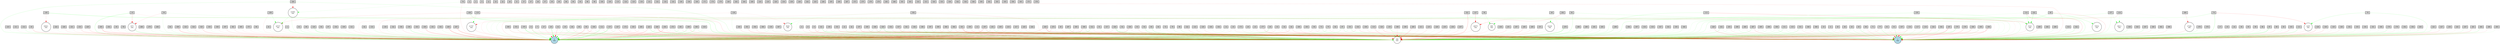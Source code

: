 digraph {
	node [fontsize=9 height=0.2 shape=circle width=0.2]
	A [label=-1 fillcolor=lightgray shape=box style=filled]
	B [label=-2 fillcolor=lightgray shape=box style=filled]
	-3 [label=-3 fillcolor=lightgray shape=box style=filled]
	-4 [label=-4 fillcolor=lightgray shape=box style=filled]
	-5 [label=-5 fillcolor=lightgray shape=box style=filled]
	-6 [label=-6 fillcolor=lightgray shape=box style=filled]
	-7 [label=-7 fillcolor=lightgray shape=box style=filled]
	-8 [label=-8 fillcolor=lightgray shape=box style=filled]
	-9 [label=-9 fillcolor=lightgray shape=box style=filled]
	-10 [label=-10 fillcolor=lightgray shape=box style=filled]
	-11 [label=-11 fillcolor=lightgray shape=box style=filled]
	-12 [label=-12 fillcolor=lightgray shape=box style=filled]
	-13 [label=-13 fillcolor=lightgray shape=box style=filled]
	-14 [label=-14 fillcolor=lightgray shape=box style=filled]
	-15 [label=-15 fillcolor=lightgray shape=box style=filled]
	-16 [label=-16 fillcolor=lightgray shape=box style=filled]
	-17 [label=-17 fillcolor=lightgray shape=box style=filled]
	-18 [label=-18 fillcolor=lightgray shape=box style=filled]
	-19 [label=-19 fillcolor=lightgray shape=box style=filled]
	-20 [label=-20 fillcolor=lightgray shape=box style=filled]
	-21 [label=-21 fillcolor=lightgray shape=box style=filled]
	-22 [label=-22 fillcolor=lightgray shape=box style=filled]
	-23 [label=-23 fillcolor=lightgray shape=box style=filled]
	-24 [label=-24 fillcolor=lightgray shape=box style=filled]
	-25 [label=-25 fillcolor=lightgray shape=box style=filled]
	-26 [label=-26 fillcolor=lightgray shape=box style=filled]
	-27 [label=-27 fillcolor=lightgray shape=box style=filled]
	-28 [label=-28 fillcolor=lightgray shape=box style=filled]
	-29 [label=-29 fillcolor=lightgray shape=box style=filled]
	-30 [label=-30 fillcolor=lightgray shape=box style=filled]
	-31 [label=-31 fillcolor=lightgray shape=box style=filled]
	-32 [label=-32 fillcolor=lightgray shape=box style=filled]
	-33 [label=-33 fillcolor=lightgray shape=box style=filled]
	-34 [label=-34 fillcolor=lightgray shape=box style=filled]
	-35 [label=-35 fillcolor=lightgray shape=box style=filled]
	-36 [label=-36 fillcolor=lightgray shape=box style=filled]
	-37 [label=-37 fillcolor=lightgray shape=box style=filled]
	-38 [label=-38 fillcolor=lightgray shape=box style=filled]
	-39 [label=-39 fillcolor=lightgray shape=box style=filled]
	-40 [label=-40 fillcolor=lightgray shape=box style=filled]
	-41 [label=-41 fillcolor=lightgray shape=box style=filled]
	-42 [label=-42 fillcolor=lightgray shape=box style=filled]
	-43 [label=-43 fillcolor=lightgray shape=box style=filled]
	-44 [label=-44 fillcolor=lightgray shape=box style=filled]
	-45 [label=-45 fillcolor=lightgray shape=box style=filled]
	-46 [label=-46 fillcolor=lightgray shape=box style=filled]
	-47 [label=-47 fillcolor=lightgray shape=box style=filled]
	-48 [label=-48 fillcolor=lightgray shape=box style=filled]
	-49 [label=-49 fillcolor=lightgray shape=box style=filled]
	-50 [label=-50 fillcolor=lightgray shape=box style=filled]
	-51 [label=-51 fillcolor=lightgray shape=box style=filled]
	-52 [label=-52 fillcolor=lightgray shape=box style=filled]
	-53 [label=-53 fillcolor=lightgray shape=box style=filled]
	-54 [label=-54 fillcolor=lightgray shape=box style=filled]
	-55 [label=-55 fillcolor=lightgray shape=box style=filled]
	-56 [label=-56 fillcolor=lightgray shape=box style=filled]
	-57 [label=-57 fillcolor=lightgray shape=box style=filled]
	-58 [label=-58 fillcolor=lightgray shape=box style=filled]
	-59 [label=-59 fillcolor=lightgray shape=box style=filled]
	-60 [label=-60 fillcolor=lightgray shape=box style=filled]
	-61 [label=-61 fillcolor=lightgray shape=box style=filled]
	-62 [label=-62 fillcolor=lightgray shape=box style=filled]
	-63 [label=-63 fillcolor=lightgray shape=box style=filled]
	-64 [label=-64 fillcolor=lightgray shape=box style=filled]
	-65 [label=-65 fillcolor=lightgray shape=box style=filled]
	-66 [label=-66 fillcolor=lightgray shape=box style=filled]
	-67 [label=-67 fillcolor=lightgray shape=box style=filled]
	-68 [label=-68 fillcolor=lightgray shape=box style=filled]
	-69 [label=-69 fillcolor=lightgray shape=box style=filled]
	-70 [label=-70 fillcolor=lightgray shape=box style=filled]
	-71 [label=-71 fillcolor=lightgray shape=box style=filled]
	-72 [label=-72 fillcolor=lightgray shape=box style=filled]
	-73 [label=-73 fillcolor=lightgray shape=box style=filled]
	-74 [label=-74 fillcolor=lightgray shape=box style=filled]
	-75 [label=-75 fillcolor=lightgray shape=box style=filled]
	-76 [label=-76 fillcolor=lightgray shape=box style=filled]
	-77 [label=-77 fillcolor=lightgray shape=box style=filled]
	-78 [label=-78 fillcolor=lightgray shape=box style=filled]
	-79 [label=-79 fillcolor=lightgray shape=box style=filled]
	-80 [label=-80 fillcolor=lightgray shape=box style=filled]
	-81 [label=-81 fillcolor=lightgray shape=box style=filled]
	-82 [label=-82 fillcolor=lightgray shape=box style=filled]
	-83 [label=-83 fillcolor=lightgray shape=box style=filled]
	-84 [label=-84 fillcolor=lightgray shape=box style=filled]
	-85 [label=-85 fillcolor=lightgray shape=box style=filled]
	-86 [label=-86 fillcolor=lightgray shape=box style=filled]
	-87 [label=-87 fillcolor=lightgray shape=box style=filled]
	-88 [label=-88 fillcolor=lightgray shape=box style=filled]
	-89 [label=-89 fillcolor=lightgray shape=box style=filled]
	-90 [label=-90 fillcolor=lightgray shape=box style=filled]
	-91 [label=-91 fillcolor=lightgray shape=box style=filled]
	-92 [label=-92 fillcolor=lightgray shape=box style=filled]
	-93 [label=-93 fillcolor=lightgray shape=box style=filled]
	-94 [label=-94 fillcolor=lightgray shape=box style=filled]
	-95 [label=-95 fillcolor=lightgray shape=box style=filled]
	-96 [label=-96 fillcolor=lightgray shape=box style=filled]
	-97 [label=-97 fillcolor=lightgray shape=box style=filled]
	-98 [label=-98 fillcolor=lightgray shape=box style=filled]
	-99 [label=-99 fillcolor=lightgray shape=box style=filled]
	-100 [label=-100 fillcolor=lightgray shape=box style=filled]
	-101 [label=-101 fillcolor=lightgray shape=box style=filled]
	-102 [label=-102 fillcolor=lightgray shape=box style=filled]
	-103 [label=-103 fillcolor=lightgray shape=box style=filled]
	-104 [label=-104 fillcolor=lightgray shape=box style=filled]
	-105 [label=-105 fillcolor=lightgray shape=box style=filled]
	-106 [label=-106 fillcolor=lightgray shape=box style=filled]
	-107 [label=-107 fillcolor=lightgray shape=box style=filled]
	-108 [label=-108 fillcolor=lightgray shape=box style=filled]
	-109 [label=-109 fillcolor=lightgray shape=box style=filled]
	-110 [label=-110 fillcolor=lightgray shape=box style=filled]
	-111 [label=-111 fillcolor=lightgray shape=box style=filled]
	-112 [label=-112 fillcolor=lightgray shape=box style=filled]
	-113 [label=-113 fillcolor=lightgray shape=box style=filled]
	-114 [label=-114 fillcolor=lightgray shape=box style=filled]
	-115 [label=-115 fillcolor=lightgray shape=box style=filled]
	-116 [label=-116 fillcolor=lightgray shape=box style=filled]
	-117 [label=-117 fillcolor=lightgray shape=box style=filled]
	-118 [label=-118 fillcolor=lightgray shape=box style=filled]
	-119 [label=-119 fillcolor=lightgray shape=box style=filled]
	-120 [label=-120 fillcolor=lightgray shape=box style=filled]
	-121 [label=-121 fillcolor=lightgray shape=box style=filled]
	-122 [label=-122 fillcolor=lightgray shape=box style=filled]
	-123 [label=-123 fillcolor=lightgray shape=box style=filled]
	-124 [label=-124 fillcolor=lightgray shape=box style=filled]
	-125 [label=-125 fillcolor=lightgray shape=box style=filled]
	-126 [label=-126 fillcolor=lightgray shape=box style=filled]
	-127 [label=-127 fillcolor=lightgray shape=box style=filled]
	-128 [label=-128 fillcolor=lightgray shape=box style=filled]
	-129 [label=-129 fillcolor=lightgray shape=box style=filled]
	-130 [label=-130 fillcolor=lightgray shape=box style=filled]
	-131 [label=-131 fillcolor=lightgray shape=box style=filled]
	-132 [label=-132 fillcolor=lightgray shape=box style=filled]
	-133 [label=-133 fillcolor=lightgray shape=box style=filled]
	-134 [label=-134 fillcolor=lightgray shape=box style=filled]
	-135 [label=-135 fillcolor=lightgray shape=box style=filled]
	-136 [label=-136 fillcolor=lightgray shape=box style=filled]
	-137 [label=-137 fillcolor=lightgray shape=box style=filled]
	-138 [label=-138 fillcolor=lightgray shape=box style=filled]
	-139 [label=-139 fillcolor=lightgray shape=box style=filled]
	-140 [label=-140 fillcolor=lightgray shape=box style=filled]
	-141 [label=-141 fillcolor=lightgray shape=box style=filled]
	-142 [label=-142 fillcolor=lightgray shape=box style=filled]
	-143 [label=-143 fillcolor=lightgray shape=box style=filled]
	-144 [label=-144 fillcolor=lightgray shape=box style=filled]
	-145 [label=-145 fillcolor=lightgray shape=box style=filled]
	-146 [label=-146 fillcolor=lightgray shape=box style=filled]
	-147 [label=-147 fillcolor=lightgray shape=box style=filled]
	-148 [label=-148 fillcolor=lightgray shape=box style=filled]
	-149 [label=-149 fillcolor=lightgray shape=box style=filled]
	-150 [label=-150 fillcolor=lightgray shape=box style=filled]
	-151 [label=-151 fillcolor=lightgray shape=box style=filled]
	-152 [label=-152 fillcolor=lightgray shape=box style=filled]
	-153 [label=-153 fillcolor=lightgray shape=box style=filled]
	-154 [label=-154 fillcolor=lightgray shape=box style=filled]
	-155 [label=-155 fillcolor=lightgray shape=box style=filled]
	-156 [label=-156 fillcolor=lightgray shape=box style=filled]
	-157 [label=-157 fillcolor=lightgray shape=box style=filled]
	-158 [label=-158 fillcolor=lightgray shape=box style=filled]
	-159 [label=-159 fillcolor=lightgray shape=box style=filled]
	-160 [label=-160 fillcolor=lightgray shape=box style=filled]
	-161 [label=-161 fillcolor=lightgray shape=box style=filled]
	-162 [label=-162 fillcolor=lightgray shape=box style=filled]
	-163 [label=-163 fillcolor=lightgray shape=box style=filled]
	-164 [label=-164 fillcolor=lightgray shape=box style=filled]
	-165 [label=-165 fillcolor=lightgray shape=box style=filled]
	-166 [label=-166 fillcolor=lightgray shape=box style=filled]
	-167 [label=-167 fillcolor=lightgray shape=box style=filled]
	-168 [label=-168 fillcolor=lightgray shape=box style=filled]
	-169 [label=-169 fillcolor=lightgray shape=box style=filled]
	-170 [label=-170 fillcolor=lightgray shape=box style=filled]
	-171 [label=-171 fillcolor=lightgray shape=box style=filled]
	-172 [label=-172 fillcolor=lightgray shape=box style=filled]
	-173 [label=-173 fillcolor=lightgray shape=box style=filled]
	-174 [label=-174 fillcolor=lightgray shape=box style=filled]
	-175 [label=-175 fillcolor=lightgray shape=box style=filled]
	-176 [label=-176 fillcolor=lightgray shape=box style=filled]
	-177 [label=-177 fillcolor=lightgray shape=box style=filled]
	-178 [label=-178 fillcolor=lightgray shape=box style=filled]
	-179 [label=-179 fillcolor=lightgray shape=box style=filled]
	-180 [label=-180 fillcolor=lightgray shape=box style=filled]
	-181 [label=-181 fillcolor=lightgray shape=box style=filled]
	-182 [label=-182 fillcolor=lightgray shape=box style=filled]
	-183 [label=-183 fillcolor=lightgray shape=box style=filled]
	-184 [label=-184 fillcolor=lightgray shape=box style=filled]
	-185 [label=-185 fillcolor=lightgray shape=box style=filled]
	-186 [label=-186 fillcolor=lightgray shape=box style=filled]
	-187 [label=-187 fillcolor=lightgray shape=box style=filled]
	-188 [label=-188 fillcolor=lightgray shape=box style=filled]
	-189 [label=-189 fillcolor=lightgray shape=box style=filled]
	-190 [label=-190 fillcolor=lightgray shape=box style=filled]
	-191 [label=-191 fillcolor=lightgray shape=box style=filled]
	-192 [label=-192 fillcolor=lightgray shape=box style=filled]
	-193 [label=-193 fillcolor=lightgray shape=box style=filled]
	-194 [label=-194 fillcolor=lightgray shape=box style=filled]
	-195 [label=-195 fillcolor=lightgray shape=box style=filled]
	-196 [label=-196 fillcolor=lightgray shape=box style=filled]
	-197 [label=-197 fillcolor=lightgray shape=box style=filled]
	-198 [label=-198 fillcolor=lightgray shape=box style=filled]
	-199 [label=-199 fillcolor=lightgray shape=box style=filled]
	-200 [label=-200 fillcolor=lightgray shape=box style=filled]
	-201 [label=-201 fillcolor=lightgray shape=box style=filled]
	-202 [label=-202 fillcolor=lightgray shape=box style=filled]
	-203 [label=-203 fillcolor=lightgray shape=box style=filled]
	-204 [label=-204 fillcolor=lightgray shape=box style=filled]
	-205 [label=-205 fillcolor=lightgray shape=box style=filled]
	-206 [label=-206 fillcolor=lightgray shape=box style=filled]
	-207 [label=-207 fillcolor=lightgray shape=box style=filled]
	-208 [label=-208 fillcolor=lightgray shape=box style=filled]
	-209 [label=-209 fillcolor=lightgray shape=box style=filled]
	-210 [label=-210 fillcolor=lightgray shape=box style=filled]
	-211 [label=-211 fillcolor=lightgray shape=box style=filled]
	-212 [label=-212 fillcolor=lightgray shape=box style=filled]
	-213 [label=-213 fillcolor=lightgray shape=box style=filled]
	-214 [label=-214 fillcolor=lightgray shape=box style=filled]
	-215 [label=-215 fillcolor=lightgray shape=box style=filled]
	-216 [label=-216 fillcolor=lightgray shape=box style=filled]
	-217 [label=-217 fillcolor=lightgray shape=box style=filled]
	-218 [label=-218 fillcolor=lightgray shape=box style=filled]
	-219 [label=-219 fillcolor=lightgray shape=box style=filled]
	-220 [label=-220 fillcolor=lightgray shape=box style=filled]
	-221 [label=-221 fillcolor=lightgray shape=box style=filled]
	-222 [label=-222 fillcolor=lightgray shape=box style=filled]
	-223 [label=-223 fillcolor=lightgray shape=box style=filled]
	-224 [label=-224 fillcolor=lightgray shape=box style=filled]
	-225 [label=-225 fillcolor=lightgray shape=box style=filled]
	-226 [label=-226 fillcolor=lightgray shape=box style=filled]
	-227 [label=-227 fillcolor=lightgray shape=box style=filled]
	-228 [label=-228 fillcolor=lightgray shape=box style=filled]
	-229 [label=-229 fillcolor=lightgray shape=box style=filled]
	-230 [label=-230 fillcolor=lightgray shape=box style=filled]
	-231 [label=-231 fillcolor=lightgray shape=box style=filled]
	-232 [label=-232 fillcolor=lightgray shape=box style=filled]
	-233 [label=-233 fillcolor=lightgray shape=box style=filled]
	-234 [label=-234 fillcolor=lightgray shape=box style=filled]
	-235 [label=-235 fillcolor=lightgray shape=box style=filled]
	-236 [label=-236 fillcolor=lightgray shape=box style=filled]
	-237 [label=-237 fillcolor=lightgray shape=box style=filled]
	-238 [label=-238 fillcolor=lightgray shape=box style=filled]
	-239 [label=-239 fillcolor=lightgray shape=box style=filled]
	-240 [label=-240 fillcolor=lightgray shape=box style=filled]
	-241 [label=-241 fillcolor=lightgray shape=box style=filled]
	-242 [label=-242 fillcolor=lightgray shape=box style=filled]
	-243 [label=-243 fillcolor=lightgray shape=box style=filled]
	-244 [label=-244 fillcolor=lightgray shape=box style=filled]
	-245 [label=-245 fillcolor=lightgray shape=box style=filled]
	-246 [label=-246 fillcolor=lightgray shape=box style=filled]
	-247 [label=-247 fillcolor=lightgray shape=box style=filled]
	-248 [label=-248 fillcolor=lightgray shape=box style=filled]
	-249 [label=-249 fillcolor=lightgray shape=box style=filled]
	-250 [label=-250 fillcolor=lightgray shape=box style=filled]
	-251 [label=-251 fillcolor=lightgray shape=box style=filled]
	-252 [label=-252 fillcolor=lightgray shape=box style=filled]
	-253 [label=-253 fillcolor=lightgray shape=box style=filled]
	-254 [label=-254 fillcolor=lightgray shape=box style=filled]
	-255 [label=-255 fillcolor=lightgray shape=box style=filled]
	-256 [label=-256 fillcolor=lightgray shape=box style=filled]
	-257 [label=-257 fillcolor=lightgray shape=box style=filled]
	-258 [label=-258 fillcolor=lightgray shape=box style=filled]
	-259 [label=-259 fillcolor=lightgray shape=box style=filled]
	-260 [label=-260 fillcolor=lightgray shape=box style=filled]
	-261 [label=-261 fillcolor=lightgray shape=box style=filled]
	-262 [label=-262 fillcolor=lightgray shape=box style=filled]
	-263 [label=-263 fillcolor=lightgray shape=box style=filled]
	-264 [label=-264 fillcolor=lightgray shape=box style=filled]
	-265 [label=-265 fillcolor=lightgray shape=box style=filled]
	-266 [label=-266 fillcolor=lightgray shape=box style=filled]
	-267 [label=-267 fillcolor=lightgray shape=box style=filled]
	-268 [label=-268 fillcolor=lightgray shape=box style=filled]
	-269 [label=-269 fillcolor=lightgray shape=box style=filled]
	-270 [label=-270 fillcolor=lightgray shape=box style=filled]
	-271 [label=-271 fillcolor=lightgray shape=box style=filled]
	-272 [label=-272 fillcolor=lightgray shape=box style=filled]
	-273 [label=-273 fillcolor=lightgray shape=box style=filled]
	-274 [label=-274 fillcolor=lightgray shape=box style=filled]
	-275 [label=-275 fillcolor=lightgray shape=box style=filled]
	-276 [label=-276 fillcolor=lightgray shape=box style=filled]
	-277 [label=-277 fillcolor=lightgray shape=box style=filled]
	-278 [label=-278 fillcolor=lightgray shape=box style=filled]
	-279 [label=-279 fillcolor=lightgray shape=box style=filled]
	-280 [label=-280 fillcolor=lightgray shape=box style=filled]
	-281 [label=-281 fillcolor=lightgray shape=box style=filled]
	-282 [label=-282 fillcolor=lightgray shape=box style=filled]
	-283 [label=-283 fillcolor=lightgray shape=box style=filled]
	-284 [label=-284 fillcolor=lightgray shape=box style=filled]
	-285 [label=-285 fillcolor=lightgray shape=box style=filled]
	-286 [label=-286 fillcolor=lightgray shape=box style=filled]
	-287 [label=-287 fillcolor=lightgray shape=box style=filled]
	-288 [label=-288 fillcolor=lightgray shape=box style=filled]
	-289 [label=-289 fillcolor=lightgray shape=box style=filled]
	-290 [label=-290 fillcolor=lightgray shape=box style=filled]
	-291 [label=-291 fillcolor=lightgray shape=box style=filled]
	-292 [label=-292 fillcolor=lightgray shape=box style=filled]
	-293 [label=-293 fillcolor=lightgray shape=box style=filled]
	-294 [label=-294 fillcolor=lightgray shape=box style=filled]
	-295 [label=-295 fillcolor=lightgray shape=box style=filled]
	-296 [label=-296 fillcolor=lightgray shape=box style=filled]
	-297 [label=-297 fillcolor=lightgray shape=box style=filled]
	-298 [label=-298 fillcolor=lightgray shape=box style=filled]
	-299 [label=-299 fillcolor=lightgray shape=box style=filled]
	-300 [label=-300 fillcolor=lightgray shape=box style=filled]
	-301 [label=-301 fillcolor=lightgray shape=box style=filled]
	-302 [label=-302 fillcolor=lightgray shape=box style=filled]
	-303 [label=-303 fillcolor=lightgray shape=box style=filled]
	-304 [label=-304 fillcolor=lightgray shape=box style=filled]
	-305 [label=-305 fillcolor=lightgray shape=box style=filled]
	-306 [label=-306 fillcolor=lightgray shape=box style=filled]
	-307 [label=-307 fillcolor=lightgray shape=box style=filled]
	-308 [label=-308 fillcolor=lightgray shape=box style=filled]
	-309 [label=-309 fillcolor=lightgray shape=box style=filled]
	-310 [label=-310 fillcolor=lightgray shape=box style=filled]
	-311 [label=-311 fillcolor=lightgray shape=box style=filled]
	-312 [label=-312 fillcolor=lightgray shape=box style=filled]
	-313 [label=-313 fillcolor=lightgray shape=box style=filled]
	-314 [label=-314 fillcolor=lightgray shape=box style=filled]
	-315 [label=-315 fillcolor=lightgray shape=box style=filled]
	-316 [label=-316 fillcolor=lightgray shape=box style=filled]
	-317 [label=-317 fillcolor=lightgray shape=box style=filled]
	-318 [label=-318 fillcolor=lightgray shape=box style=filled]
	-319 [label=-319 fillcolor=lightgray shape=box style=filled]
	-320 [label=-320 fillcolor=lightgray shape=box style=filled]
	-321 [label=-321 fillcolor=lightgray shape=box style=filled]
	-322 [label=-322 fillcolor=lightgray shape=box style=filled]
	-323 [label=-323 fillcolor=lightgray shape=box style=filled]
	-324 [label=-324 fillcolor=lightgray shape=box style=filled]
	-325 [label=-325 fillcolor=lightgray shape=box style=filled]
	-326 [label=-326 fillcolor=lightgray shape=box style=filled]
	-327 [label=-327 fillcolor=lightgray shape=box style=filled]
	-328 [label=-328 fillcolor=lightgray shape=box style=filled]
	-329 [label=-329 fillcolor=lightgray shape=box style=filled]
	-330 [label=-330 fillcolor=lightgray shape=box style=filled]
	-331 [label=-331 fillcolor=lightgray shape=box style=filled]
	-332 [label=-332 fillcolor=lightgray shape=box style=filled]
	-333 [label=-333 fillcolor=lightgray shape=box style=filled]
	-334 [label=-334 fillcolor=lightgray shape=box style=filled]
	-335 [label=-335 fillcolor=lightgray shape=box style=filled]
	-336 [label=-336 fillcolor=lightgray shape=box style=filled]
	-337 [label=-337 fillcolor=lightgray shape=box style=filled]
	-338 [label=-338 fillcolor=lightgray shape=box style=filled]
	-339 [label=-339 fillcolor=lightgray shape=box style=filled]
	-340 [label=-340 fillcolor=lightgray shape=box style=filled]
	-341 [label=-341 fillcolor=lightgray shape=box style=filled]
	-342 [label=-342 fillcolor=lightgray shape=box style=filled]
	-343 [label=-343 fillcolor=lightgray shape=box style=filled]
	-344 [label=-344 fillcolor=lightgray shape=box style=filled]
	-345 [label=-345 fillcolor=lightgray shape=box style=filled]
	-346 [label=-346 fillcolor=lightgray shape=box style=filled]
	-347 [label=-347 fillcolor=lightgray shape=box style=filled]
	-348 [label=-348 fillcolor=lightgray shape=box style=filled]
	-349 [label=-349 fillcolor=lightgray shape=box style=filled]
	-350 [label=-350 fillcolor=lightgray shape=box style=filled]
	-351 [label=-351 fillcolor=lightgray shape=box style=filled]
	-352 [label=-352 fillcolor=lightgray shape=box style=filled]
	-353 [label=-353 fillcolor=lightgray shape=box style=filled]
	-354 [label=-354 fillcolor=lightgray shape=box style=filled]
	-355 [label=-355 fillcolor=lightgray shape=box style=filled]
	-356 [label=-356 fillcolor=lightgray shape=box style=filled]
	-357 [label=-357 fillcolor=lightgray shape=box style=filled]
	-358 [label=-358 fillcolor=lightgray shape=box style=filled]
	-359 [label=-359 fillcolor=lightgray shape=box style=filled]
	-360 [label=-360 fillcolor=lightgray shape=box style=filled]
	-361 [label=-361 fillcolor=lightgray shape=box style=filled]
	-362 [label=-362 fillcolor=lightgray shape=box style=filled]
	-363 [label=-363 fillcolor=lightgray shape=box style=filled]
	-364 [label=-364 fillcolor=lightgray shape=box style=filled]
	-365 [label=-365 fillcolor=lightgray shape=box style=filled]
	-366 [label=-366 fillcolor=lightgray shape=box style=filled]
	-367 [label=-367 fillcolor=lightgray shape=box style=filled]
	-368 [label=-368 fillcolor=lightgray shape=box style=filled]
	-369 [label=-369 fillcolor=lightgray shape=box style=filled]
	-370 [label=-370 fillcolor=lightgray shape=box style=filled]
	-371 [label=-371 fillcolor=lightgray shape=box style=filled]
	-372 [label=-372 fillcolor=lightgray shape=box style=filled]
	-373 [label=-373 fillcolor=lightgray shape=box style=filled]
	-374 [label=-374 fillcolor=lightgray shape=box style=filled]
	-375 [label=-375 fillcolor=lightgray shape=box style=filled]
	-376 [label=-376 fillcolor=lightgray shape=box style=filled]
	"A XOR B" [label="0
relu" fillcolor=lightblue style=filled]
	1 [label="1
relu" fillcolor=lightblue style=filled]
	78532 [label="78532
relu" fillcolor=white style=filled]
	62236 [label="62236
relu" fillcolor=white style=filled]
	999 [label="999
relu" fillcolor=white style=filled]
	26727 [label="26727
relu" fillcolor=white style=filled]
	41767 [label="41767
relu" fillcolor=white style=filled]
	299 [label="299
relu" fillcolor=white style=filled]
	9036 [label="9036
relu" fillcolor=white style=filled]
	36011 [label="36011
relu" fillcolor=white style=filled]
	93931 [label="93931
relu" fillcolor=white style=filled]
	2255 [label="2255
relu" fillcolor=white style=filled]
	26575 [label="26575
relu" fillcolor=white style=filled]
	1971 [label="1971
relu" fillcolor=white style=filled]
	5333 [label="5333
relu" fillcolor=white style=filled]
	21654 [label="21654
relu" fillcolor=white style=filled]
	27292 [label="27292
relu" fillcolor=white style=filled]
	-329 -> 1 [color=green penwidth=0.3626871847967089 style=solid]
	-360 -> "A XOR B" [color=red penwidth=0.14755500507909333 style=solid]
	-249 -> "A XOR B" [color=green penwidth=0.28091356227321695 style=solid]
	-345 -> 299 [color=red penwidth=0.27297052372777914 style=solid]
	-84 -> "A XOR B" [color=green penwidth=0.2128792165024334 style=solid]
	-195 -> 1 [color=green penwidth=0.2106511745290204 style=solid]
	-87 -> "A XOR B" [color=green penwidth=0.3132273872467163 style=solid]
	-198 -> 299 [color=red penwidth=0.23417329558692504 style=solid]
	-260 -> 299 [color=green penwidth=0.1822726471292952 style=dotted]
	-152 -> 1 [color=green penwidth=0.11475510186654173 style=solid]
	-68 -> 1 [color=red penwidth=0.22072319172069932 style=solid]
	-270 -> "A XOR B" [color=green penwidth=0.16709117375676558 style=solid]
	-72 -> 299 [color=red penwidth=0.12597047220862626 style=solid]
	-231 -> "A XOR B" [color=red penwidth=0.15606879496065224 style=solid]
	-328 -> "A XOR B" [color=red penwidth=0.4653406568868004 style=solid]
	-14 -> "A XOR B" [color=green penwidth=0.1589482608383147 style=solid]
	-260 -> 1 [color=red penwidth=0.163166196927857 style=solid]
	-169 -> "A XOR B" [color=red penwidth=0.5537597752584345 style=solid]
	-251 -> 299 [color=red penwidth=0.2630534473204771 style=solid]
	-13 -> 1 [color=red penwidth=0.2715866520157197 style=solid]
	-341 -> "A XOR B" [color=green penwidth=0.28111259117144005 style=solid]
	-256 -> 1 [color=green penwidth=0.21226682169325273 style=solid]
	-68 -> 299 [color=green penwidth=0.17952352689116835 style=solid]
	-254 -> 299 [color=red penwidth=0.16731291227432665 style=solid]
	-112 -> 299 [color=red penwidth=0.24731137749390372 style=solid]
	-311 -> 1 [color=green penwidth=0.15994886116877077 style=solid]
	-290 -> 299 [color=red penwidth=0.38029903055851033 style=solid]
	-200 -> "A XOR B" [color=red penwidth=0.16468696273799022 style=solid]
	-121 -> "A XOR B" [color=red penwidth=0.1989298200398268 style=solid]
	-148 -> 1 [color=red penwidth=0.22443015413602047 style=solid]
	-175 -> 1 [color=green penwidth=0.5178891273799477 style=dotted]
	-51 -> 299 [color=green penwidth=0.2825428969648407 style=solid]
	-81 -> 299 [color=green penwidth=0.1368852482583694 style=solid]
	-302 -> 1 [color=green penwidth=0.16897727093621745 style=solid]
	-178 -> 1 [color=red penwidth=0.24972432452012489 style=solid]
	-117 -> 299 [color=red penwidth=0.20167450470047532 style=dotted]
	-127 -> 299 [color=green penwidth=0.1398538194295023 style=solid]
	-29 -> 1 [color=red penwidth=0.13306932101755267 style=solid]
	-167 -> 299 [color=red penwidth=0.24065510449912894 style=solid]
	-164 -> 1 [color=green penwidth=0.12139970621638516 style=solid]
	-118 -> 299 [color=green penwidth=0.2795878808369353 style=solid]
	-70 -> 1 [color=green penwidth=0.29352457730341797 style=solid]
	-190 -> 299 [color=red penwidth=0.2019365390322321 style=solid]
	-136 -> "A XOR B" [color=green penwidth=0.14358316087157164 style=solid]
	-225 -> "A XOR B" [color=red penwidth=0.11724164398057263 style=solid]
	-89 -> "A XOR B" [color=red penwidth=0.1174125246319861 style=solid]
	-58 -> 1 [color=red penwidth=0.1562317728308335 style=solid]
	-326 -> 299 [color=green penwidth=0.524229813640549 style=solid]
	-139 -> 299 [color=red penwidth=0.13973159903796734 style=solid]
	-35 -> 299 [color=green penwidth=0.34558747365636333 style=solid]
	-279 -> 299 [color=green penwidth=0.7457663506152918 style=solid]
	-349 -> 1 [color=red penwidth=0.2276476212225361 style=solid]
	-172 -> "A XOR B" [color=red penwidth=0.16922424152849508 style=solid]
	-13 -> "A XOR B" [color=red penwidth=0.1399004298318596 style=solid]
	-76 -> 1 [color=red penwidth=0.23429435236305296 style=solid]
	-359 -> "A XOR B" [color=green penwidth=0.20039297265692269 style=solid]
	-354 -> 299 [color=red penwidth=0.25971942384788327 style=solid]
	-375 -> "A XOR B" [color=green penwidth=0.3154380894873999 style=solid]
	-327 -> 299 [color=red penwidth=0.18785478871716632 style=solid]
	-237 -> 299 [color=red penwidth=0.22329987974699378 style=solid]
	-161 -> 1 [color=green penwidth=0.11247677417175422 style=solid]
	-157 -> 299 [color=red penwidth=0.20734483740424042 style=solid]
	-155 -> 299 [color=green penwidth=0.31655095428994207 style=solid]
	-175 -> 299 [color=green penwidth=0.48972269296286375 style=solid]
	-284 -> 299 [color=green penwidth=0.2782399496174863 style=solid]
	-95 -> 299 [color=red penwidth=0.38831592161009254 style=solid]
	-319 -> 299 [color=red penwidth=0.1106468333073882 style=solid]
	-106 -> 299 [color=green penwidth=0.19436731833134852 style=solid]
	-229 -> 299 [color=green penwidth=0.1364930348873966 style=solid]
	-32 -> "A XOR B" [color=red penwidth=0.43115422145647053 style=solid]
	-118 -> 1 [color=green penwidth=0.20879813517234416 style=solid]
	-188 -> 1 [color=green penwidth=0.12633317198909494 style=solid]
	-144 -> 1 [color=red penwidth=0.14938138730733574 style=solid]
	-256 -> 299 [color=green penwidth=0.10889896916606813 style=solid]
	-302 -> "A XOR B" [color=red penwidth=0.17343325406885612 style=solid]
	-135 -> 299 [color=green penwidth=0.18038439609545115 style=solid]
	-43 -> 299 [color=green penwidth=0.29258459617740074 style=solid]
	-108 -> 1 [color=red penwidth=0.2006863612757061 style=solid]
	-28 -> "A XOR B" [color=green penwidth=0.6167962574916295 style=solid]
	-261 -> 1 [color=red penwidth=0.35033262941835874 style=solid]
	-335 -> 299 [color=green penwidth=0.10536591597940928 style=solid]
	-120 -> "A XOR B" [color=green penwidth=0.5382896974087078 style=solid]
	-177 -> 299 [color=red penwidth=0.40298479310183866 style=solid]
	-232 -> 299 [color=green penwidth=0.4378008450040346 style=solid]
	-156 -> "A XOR B" [color=red penwidth=0.2628970132945406 style=solid]
	-338 -> "A XOR B" [color=red penwidth=0.15679883732380154 style=solid]
	-77 -> 299 [color=red penwidth=0.22852357136030216 style=solid]
	-227 -> 1 [color=red penwidth=0.2875052037818413 style=solid]
	-116 -> 299 [color=red penwidth=0.2920320626217189 style=solid]
	-292 -> 1 [color=green penwidth=0.1296967631195807 style=solid]
	-311 -> 299 [color=green penwidth=0.3735611228891168 style=solid]
	-107 -> 299 [color=red penwidth=0.13127664284511242 style=solid]
	-263 -> 1 [color=red penwidth=0.6943495528835165 style=solid]
	-329 -> 299 [color=green penwidth=0.3990717816607253 style=solid]
	-250 -> "A XOR B" [color=red penwidth=0.6338538480887682 style=solid]
	-82 -> "A XOR B" [color=green penwidth=0.16567333126707953 style=solid]
	-40 -> "A XOR B" [color=green penwidth=0.19973051058236008 style=solid]
	-141 -> "A XOR B" [color=red penwidth=0.25507139946707347 style=solid]
	-312 -> "A XOR B" [color=green penwidth=0.44822631225940623 style=solid]
	-119 -> "A XOR B" [color=red penwidth=0.1927829129403842 style=solid]
	-28 -> 299 [color=green penwidth=0.11647032205386326 style=solid]
	-264 -> 1 [color=green penwidth=0.3633986031054063 style=solid]
	-193 -> 299 [color=red penwidth=0.2641601181948998 style=solid]
	-102 -> "A XOR B" [color=red penwidth=0.2535158622463973 style=solid]
	-215 -> 299 [color=red penwidth=0.2511341095385131 style=solid]
	-56 -> 299 [color=red penwidth=0.33013309818098613 style=dotted]
	-20 -> 1 [color=green penwidth=0.16318372506589723 style=solid]
	-43 -> 1 [color=green penwidth=0.22810820569759463 style=solid]
	-263 -> "A XOR B" [color=red penwidth=0.31955673224440617 style=solid]
	-347 -> 1 [color=green penwidth=0.34535502122811557 style=solid]
	-54 -> 299 [color=green penwidth=0.4684253261316784 style=solid]
	-75 -> 1 [color=red penwidth=0.22036297950274114 style=solid]
	-348 -> 299 [color=green penwidth=0.1232869761328354 style=solid]
	-297 -> 299 [color=green penwidth=0.3447118170365543 style=solid]
	A -> "A XOR B" [color=green penwidth=0.40295682433070246 style=solid]
	-9 -> 299 [color=red penwidth=0.43939969300782644 style=solid]
	-4 -> 299 [color=red penwidth=0.20667663423466537 style=solid]
	-150 -> 1 [color=red penwidth=0.22738329018655298 style=solid]
	-321 -> 1 [color=green penwidth=0.2557159958631088 style=solid]
	-207 -> "A XOR B" [color=red penwidth=0.6078024324599332 style=solid]
	-8 -> 299 [color=red penwidth=0.31800322124787517 style=solid]
	-165 -> "A XOR B" [color=red penwidth=0.12340267399640413 style=solid]
	-332 -> 299 [color=red penwidth=0.11726668429749018 style=solid]
	-83 -> 1 [color=green penwidth=0.15473296850344004 style=solid]
	-348 -> 1 [color=red penwidth=0.12136509050073148 style=solid]
	-101 -> "A XOR B" [color=green penwidth=0.1831479728144378 style=solid]
	-372 -> 299 [color=red penwidth=0.22727384600305245 style=solid]
	-106 -> "A XOR B" [color=red penwidth=0.38911357178043016 style=solid]
	-331 -> 1 [color=red penwidth=0.18245340727086817 style=solid]
	-36 -> 299 [color=red penwidth=0.1913712523412886 style=solid]
	-235 -> 299 [color=red penwidth=0.27582494865540963 style=solid]
	-321 -> 299 [color=red penwidth=0.5179352090985752 style=solid]
	-55 -> 1 [color=red penwidth=0.16494444858244117 style=solid]
	-46 -> "A XOR B" [color=green penwidth=0.21568547591792378 style=solid]
	-23 -> "A XOR B" [color=green penwidth=0.10408019806212654 style=solid]
	-41 -> "A XOR B" [color=green penwidth=0.13376508265148437 style=solid]
	-71 -> 299 [color=red penwidth=0.10280014926439314 style=solid]
	-298 -> 299 [color=green penwidth=0.1681202304089144 style=solid]
	-305 -> 1 [color=red penwidth=0.1362808992502813 style=solid]
	-69 -> 1 [color=red penwidth=0.2696296408011025 style=solid]
	-82 -> 1 [color=red penwidth=0.11806677361790693 style=dotted]
	-27 -> "A XOR B" [color=red penwidth=0.16031041294764795 style=solid]
	-123 -> 299 [color=red penwidth=0.24450343585780557 style=solid]
	-97 -> "A XOR B" [color=green penwidth=0.23676985478137821 style=solid]
	-277 -> 299 [color=green penwidth=0.24672132438789646 style=solid]
	-364 -> 1 [color=red penwidth=0.22274231284771423 style=solid]
	-110 -> "A XOR B" [color=green penwidth=0.13140396182789935 style=solid]
	-330 -> "A XOR B" [color=green penwidth=0.1348383662471959 style=solid]
	-302 -> 299 [color=red penwidth=0.20638601492983283 style=solid]
	-73 -> 1 [color=green penwidth=0.3260166718126774 style=solid]
	-341 -> 1 [color=green penwidth=0.15914386084020854 style=solid]
	-112 -> "A XOR B" [color=green penwidth=0.49791228261185483 style=solid]
	-78 -> "A XOR B" [color=green penwidth=0.15336300829464267 style=solid]
	-365 -> "A XOR B" [color=red penwidth=0.16590380520793996 style=solid]
	-101 -> 1 [color=green penwidth=0.3879013829060358 style=solid]
	-238 -> 299 [color=green penwidth=0.23964237938169025 style=solid]
	-157 -> "A XOR B" [color=red penwidth=0.34967548644951385 style=solid]
	-325 -> "A XOR B" [color=red penwidth=0.4296223178049362 style=solid]
	-126 -> 1 [color=red penwidth=0.4026942189889019 style=solid]
	-371 -> "A XOR B" [color=red penwidth=0.13019321833398215 style=solid]
	-150 -> "A XOR B" [color=red penwidth=0.23353200047415074 style=solid]
	-49 -> 299 [color=red penwidth=0.11345273143755856 style=solid]
	-314 -> 1 [color=green penwidth=0.24961809131092003 style=solid]
	-66 -> 1 [color=green penwidth=0.21690094065749857 style=solid]
	-186 -> "A XOR B" [color=green penwidth=0.2123037038774516 style=solid]
	-290 -> "A XOR B" [color=green penwidth=0.46634006714376364 style=solid]
	-307 -> 299 [color=red penwidth=0.10167232516915715 style=solid]
	-241 -> 1 [color=red penwidth=0.12262099670185309 style=solid]
	-359 -> 1 [color=red penwidth=0.2122035336694598 style=solid]
	-228 -> 1 [color=red penwidth=0.43580528789901896 style=solid]
	-53 -> 299 [color=red penwidth=0.3065360882304592 style=solid]
	-146 -> 299 [color=green penwidth=0.10658129364341776 style=solid]
	-61 -> "A XOR B" [color=green penwidth=0.32508684913111174 style=solid]
	-129 -> 299 [color=red penwidth=0.25084179126896067 style=solid]
	-180 -> 299 [color=red penwidth=0.22568348397147475 style=solid]
	-44 -> "A XOR B" [color=red penwidth=0.39368873632122303 style=solid]
	-81 -> 1 [color=red penwidth=0.12737892263805664 style=solid]
	-46 -> 299 [color=red penwidth=0.29038174126709315 style=solid]
	-225 -> 1 [color=red penwidth=0.23570392362658402 style=solid]
	-304 -> 299 [color=green penwidth=0.23204441847752855 style=solid]
	-271 -> 299 [color=red penwidth=0.3044706459961942 style=solid]
	-103 -> 1 [color=red penwidth=0.34486708790929665 style=solid]
	-197 -> "A XOR B" [color=red penwidth=0.5358885781413638 style=solid]
	-197 -> 299 [color=red penwidth=0.1504601320768707 style=solid]
	-59 -> 1 [color=red penwidth=0.13324062333420628 style=solid]
	-184 -> 1 [color=green penwidth=0.1183164272070033 style=solid]
	-50 -> 1 [color=green penwidth=0.15527380026016135 style=solid]
	-357 -> "A XOR B" [color=red penwidth=0.2788694754558574 style=solid]
	-92 -> 1 [color=green penwidth=0.26125225453078166 style=solid]
	-328 -> 1 [color=red penwidth=0.2032225229086368 style=solid]
	-36 -> 1 [color=green penwidth=0.26316325690194486 style=solid]
	-158 -> "A XOR B" [color=green penwidth=0.4787053970438413 style=solid]
	-76 -> "A XOR B" [color=red penwidth=0.2011352820554445 style=solid]
	-191 -> 1 [color=red penwidth=0.36928976368578925 style=solid]
	-201 -> "A XOR B" [color=green penwidth=0.3286977602479081 style=solid]
	-205 -> 1 [color=red penwidth=0.1951493636071892 style=solid]
	-165 -> 299 [color=red penwidth=0.2856739651105312 style=solid]
	-193 -> "A XOR B" [color=red penwidth=0.15055611127545943 style=solid]
	-272 -> "A XOR B" [color=red penwidth=0.1311670362959887 style=solid]
	-176 -> 1 [color=red penwidth=0.16718303915198512 style=solid]
	-351 -> 299 [color=red penwidth=0.4129287684367079 style=solid]
	-281 -> "A XOR B" [color=green penwidth=0.26606545507352153 style=solid]
	-173 -> 299 [color=green penwidth=0.17369755872699935 style=solid]
	-44 -> 1 [color=red penwidth=0.32433368787408395 style=solid]
	-111 -> 1 [color=green penwidth=0.4304754646155786 style=solid]
	-274 -> 1 [color=green penwidth=0.134995536118728 style=solid]
	-217 -> "A XOR B" [color=green penwidth=0.19265479420115916 style=solid]
	-184 -> "A XOR B" [color=red penwidth=0.17078712179194017 style=solid]
	-366 -> 299 [color=green penwidth=0.15322951868736978 style=solid]
	-216 -> "A XOR B" [color=red penwidth=0.16611829216163565 style=solid]
	-138 -> 299 [color=green penwidth=0.19060970976187053 style=solid]
	-137 -> "A XOR B" [color=green penwidth=0.6792800508380483 style=solid]
	-300 -> 299 [color=green penwidth=0.19641729040631858 style=solid]
	-110 -> 1 [color=red penwidth=0.3509434206972496 style=dotted]
	-266 -> "A XOR B" [color=red penwidth=0.10853186271718553 style=dotted]
	-265 -> 299 [color=red penwidth=0.35313199895294556 style=solid]
	-213 -> 299 [color=red penwidth=0.13272888522453263 style=solid]
	-50 -> "A XOR B" [color=green penwidth=0.19308362423195705 style=solid]
	-74 -> 1 [color=green penwidth=0.47637903658078595 style=solid]
	-324 -> "A XOR B" [color=red penwidth=0.19763143113809248 style=solid]
	-80 -> 299 [color=green penwidth=0.14480022610169857 style=solid]
	-326 -> 1 [color=green penwidth=0.46255380124073986 style=solid]
	-214 -> "A XOR B" [color=red penwidth=0.2494334800339492 style=solid]
	-206 -> "A XOR B" [color=red penwidth=0.700958865778585 style=solid]
	-284 -> "A XOR B" [color=green penwidth=0.2875963910962568 style=solid]
	-80 -> "A XOR B" [color=green penwidth=0.1962177997339728 style=solid]
	-297 -> 1 [color=red penwidth=0.22168169578490604 style=solid]
	-205 -> "A XOR B" [color=green penwidth=0.27456785923889626 style=solid]
	-139 -> 1 [color=green penwidth=0.18317837553137212 style=solid]
	-196 -> 1 [color=red penwidth=0.33485793405642883 style=solid]
	-15 -> "A XOR B" [color=green penwidth=0.43862036280463035 style=solid]
	-56 -> "A XOR B" [color=green penwidth=0.1921123974878391 style=solid]
	-315 -> 299 [color=green penwidth=0.1022743619081429 style=solid]
	-291 -> 299 [color=green penwidth=0.14489907318462575 style=solid]
	-153 -> 1 [color=green penwidth=0.18725933055448618 style=solid]
	-104 -> "A XOR B" [color=green penwidth=0.12927064220410955 style=solid]
	-30 -> 1 [color=red penwidth=0.1339004594468241 style=solid]
	-25 -> "A XOR B" [color=red penwidth=0.42447831815159975 style=solid]
	-91 -> 1 [color=green penwidth=0.33510306387160177 style=solid]
	-196 -> 299 [color=red penwidth=0.44497963087743053 style=solid]
	-116 -> 1 [color=green penwidth=0.19389254062693684 style=solid]
	-154 -> 1 [color=red penwidth=0.12153786794268817 style=solid]
	-147 -> "A XOR B" [color=green penwidth=0.22665084333997015 style=solid]
	-375 -> 299 [color=green penwidth=0.4752028128458674 style=solid]
	-42 -> 299 [color=red penwidth=0.18827741355981978 style=solid]
	-23 -> 1 [color=red penwidth=0.1613880521197482 style=solid]
	-309 -> "A XOR B" [color=red penwidth=0.5560990194839107 style=solid]
	-40 -> 299 [color=green penwidth=0.24993785656279646 style=solid]
	-185 -> 299 [color=green penwidth=0.5097094800905556 style=solid]
	-323 -> "A XOR B" [color=green penwidth=0.19705104497847853 style=solid]
	-252 -> "A XOR B" [color=red penwidth=0.12848821699055832 style=solid]
	-183 -> 299 [color=green penwidth=0.17362759870491462 style=solid]
	-11 -> 299 [color=red penwidth=0.13383117368996864 style=solid]
	-137 -> 299 [color=red penwidth=0.2111429633189939 style=solid]
	-334 -> 1 [color=red penwidth=0.2795940735483071 style=solid]
	-122 -> 299 [color=red penwidth=0.28458222524535487 style=solid]
	-71 -> 1 [color=red penwidth=0.1553607144266485 style=solid]
	-368 -> 1 [color=red penwidth=0.2343293649346034 style=solid]
	-316 -> 299 [color=green penwidth=0.3502437632622093 style=solid]
	-318 -> 299 [color=green penwidth=0.10537839272741753 style=solid]
	-58 -> "A XOR B" [color=red penwidth=0.19604481070782792 style=solid]
	-187 -> "A XOR B" [color=green penwidth=0.18632822193087278 style=solid]
	-224 -> "A XOR B" [color=green penwidth=0.11649155555268947 style=solid]
	-200 -> 299 [color=green penwidth=0.15604059678853155 style=solid]
	-257 -> 299 [color=green penwidth=0.18830484389860971 style=solid]
	-358 -> "A XOR B" [color=green penwidth=0.10215689723151375 style=solid]
	-188 -> 299 [color=red penwidth=0.40363315050289694 style=solid]
	-38 -> 1 [color=green penwidth=0.30987947204785715 style=solid]
	-17 -> 1 [color=green penwidth=0.1898790524529707 style=solid]
	-128 -> 1 [color=red penwidth=0.378503145120217 style=solid]
	-244 -> "A XOR B" [color=red penwidth=0.13592544794224248 style=solid]
	-248 -> 299 [color=green penwidth=0.4209478759898265 style=solid]
	-222 -> 1 [color=green penwidth=0.3328053007450632 style=solid]
	-45 -> 299 [color=red penwidth=0.22224264901621466 style=solid]
	-312 -> 1 [color=red penwidth=0.17677718420027677 style=solid]
	-191 -> "A XOR B" [color=red penwidth=0.13543736509637466 style=solid]
	-306 -> 1 [color=red penwidth=0.15201449307872814 style=solid]
	-339 -> 1 [color=green penwidth=0.3580102371760019 style=solid]
	-141 -> 299 [color=green penwidth=0.3879297099019088 style=solid]
	-358 -> 299 [color=red penwidth=0.2847407876798962 style=solid]
	-212 -> "A XOR B" [color=green penwidth=0.2569849270579537 style=solid]
	-364 -> "A XOR B" [color=green penwidth=0.2528666246025122 style=solid]
	-294 -> "A XOR B" [color=green penwidth=0.1988522174723139 style=solid]
	-295 -> 299 [color=red penwidth=0.13086081162277854 style=solid]
	-63 -> 1 [color=green penwidth=0.3712331033355323 style=solid]
	-114 -> 1 [color=red penwidth=0.3596975427329745 style=solid]
	-262 -> 1 [color=red penwidth=0.12187402272973544 style=solid]
	-107 -> 1 [color=red penwidth=0.3468376656053789 style=dotted]
	-217 -> 1 [color=green penwidth=0.3219978053078899 style=solid]
	-168 -> 1 [color=red penwidth=0.3698238421867265 style=solid]
	-201 -> 1 [color=green penwidth=0.3980484029941559 style=solid]
	-182 -> "A XOR B" [color=green penwidth=0.18638014724125873 style=solid]
	-362 -> 1 [color=green penwidth=0.17200409014068718 style=solid]
	-151 -> "A XOR B" [color=green penwidth=0.21683270875431981 style=solid]
	-87 -> 1 [color=green penwidth=0.2928347741137928 style=solid]
	-139 -> "A XOR B" [color=green penwidth=0.1721041279089831 style=solid]
	-317 -> "A XOR B" [color=green penwidth=0.14654550391936455 style=solid]
	-223 -> "A XOR B" [color=red penwidth=0.40004491011399335 style=solid]
	-128 -> "A XOR B" [color=red penwidth=0.13443039461314066 style=solid]
	-18 -> "A XOR B" [color=red penwidth=0.1687735627077051 style=solid]
	-233 -> "A XOR B" [color=red penwidth=0.3447960459293655 style=solid]
	-167 -> 1 [color=red penwidth=0.4556196976018123 style=solid]
	-102 -> 1 [color=red penwidth=0.31110195000590835 style=solid]
	-7 -> "A XOR B" [color=green penwidth=0.15630896796079835 style=solid]
	-300 -> "A XOR B" [color=green penwidth=0.5047877820480521 style=solid]
	-117 -> 1 [color=green penwidth=0.1840134509794858 style=solid]
	-253 -> 1 [color=red penwidth=0.18765802653557448 style=solid]
	-221 -> 1 [color=green penwidth=0.290607480724389 style=solid]
	-308 -> 1 [color=green penwidth=0.3010046145775813 style=solid]
	-166 -> 1 [color=green penwidth=0.10771443857699109 style=solid]
	-91 -> 299 [color=green penwidth=0.17208084898779713 style=solid]
	-369 -> 299 [color=red penwidth=0.15800634579552778 style=solid]
	-244 -> 1 [color=red penwidth=0.15130741447609333 style=dotted]
	-296 -> 1 [color=green penwidth=0.2038501204640623 style=solid]
	-34 -> 1 [color=red penwidth=0.26145742486703794 style=solid]
	-317 -> 1 [color=green penwidth=0.12309744495674244 style=solid]
	-18 -> 1 [color=red penwidth=0.21867568942039622 style=solid]
	-329 -> "A XOR B" [color=green penwidth=0.4787797783150999 style=solid]
	-190 -> 1 [color=green penwidth=0.25593669253718165 style=solid]
	-92 -> 299 [color=green penwidth=0.35535986999943003 style=solid]
	-210 -> "A XOR B" [color=green penwidth=0.11025902486096678 style=solid]
	-29 -> "A XOR B" [color=green penwidth=0.49250543341369324 style=solid]
	-340 -> 299 [color=green penwidth=0.30523424303380003 style=solid]
	-170 -> 1 [color=green penwidth=0.36824123476259074 style=solid]
	-268 -> 1 [color=red penwidth=0.1832441290751552 style=solid]
	-138 -> "A XOR B" [color=red penwidth=0.15517067974975354 style=solid]
	-133 -> "A XOR B" [color=green penwidth=0.2676662366362605 style=solid]
	-15 -> 1 [color=red penwidth=0.11833784592120772 style=solid]
	-11 -> 1 [color=red penwidth=0.13989636035467345 style=solid]
	-232 -> 1 [color=green penwidth=0.15903915193243717 style=solid]
	-67 -> 1 [color=green penwidth=0.6550458163116145 style=solid]
	-140 -> 1 [color=red penwidth=0.3306255347857635 style=solid]
	-228 -> 299 [color=red penwidth=0.11561614593107011 style=solid]
	-293 -> 299 [color=green penwidth=0.2509842709840494 style=solid]
	-216 -> 1 [color=green penwidth=0.13539327408539403 style=solid]
	-60 -> 299 [color=green penwidth=0.4686843050478997 style=solid]
	-281 -> 299 [color=red penwidth=0.21157816028804083 style=solid]
	-370 -> 1 [color=green penwidth=0.266552295020285 style=solid]
	-165 -> 1 [color=green penwidth=0.21972493852802313 style=solid]
	-73 -> "A XOR B" [color=red penwidth=0.20562555443127276 style=solid]
	-191 -> 299 [color=red penwidth=0.592821883069286 style=solid]
	-192 -> 1 [color=green penwidth=0.17414966946940186 style=solid]
	-367 -> 299 [color=green penwidth=0.10949329062804178 style=solid]
	-24 -> 1 [color=green penwidth=0.11642233334734636 style=solid]
	-186 -> 1 [color=green penwidth=0.2919019489023724 style=solid]
	-79 -> 299 [color=green penwidth=0.3253994305376171 style=solid]
	-214 -> 1 [color=green penwidth=0.29203369157747106 style=dotted]
	-33 -> "A XOR B" [color=red penwidth=0.18772041321317096 style=solid]
	-374 -> 1 [color=green penwidth=0.2505036488144744 style=solid]
	-63 -> 299 [color=red penwidth=0.14428564851992665 style=dotted]
	-187 -> 1 [color=red penwidth=0.17665511386393246 style=solid]
	-164 -> 299 [color=green penwidth=0.19653207026267394 style=solid]
	-195 -> 299 [color=red penwidth=0.18995588443834174 style=solid]
	-195 -> "A XOR B" [color=green penwidth=0.15441555687082853 style=solid]
	-203 -> 1 [color=green penwidth=0.17048051047756324 style=solid]
	-35 -> "A XOR B" [color=green penwidth=0.18421216767650594 style=solid]
	-226 -> "A XOR B" [color=red penwidth=0.19941742492052997 style=solid]
	-331 -> 299 [color=green penwidth=0.3879594878716054 style=solid]
	-119 -> 299 [color=red penwidth=0.30662108011941847 style=solid]
	-135 -> "A XOR B" [color=red penwidth=0.10624221927553812 style=solid]
	-39 -> "A XOR B" [color=red penwidth=0.14184064985470013 style=solid]
	-141 -> 1 [color=green penwidth=0.331751250437949 style=solid]
	-299 -> 299 [color=green penwidth=0.4070742019195449 style=solid]
	-142 -> "A XOR B" [color=green penwidth=0.12454209933649812 style=solid]
	-185 -> "A XOR B" [color=red penwidth=0.10257518111553156 style=dotted]
	-20 -> "A XOR B" [color=red penwidth=0.19812754959121037 style=dotted]
	-19 -> 1 [color=red penwidth=0.15672814241543348 style=solid]
	-337 -> 1 [color=red penwidth=0.44056758075103486 style=solid]
	-145 -> 1 [color=red penwidth=0.1395339766931618 style=solid]
	-369 -> 1 [color=green penwidth=0.2644169797335516 style=solid]
	-96 -> 299 [color=green penwidth=0.3107584737019943 style=solid]
	-249 -> 299 [color=red penwidth=0.7897969809626917 style=solid]
	-147 -> 299 [color=red penwidth=0.3755065733865084 style=solid]
	-361 -> "A XOR B" [color=red penwidth=0.24991190335299426 style=solid]
	-108 -> "A XOR B" [color=red penwidth=0.25900743808113613 style=dotted]
	-109 -> "A XOR B" [color=red penwidth=0.16915336346180304 style=solid]
	-10 -> 1 [color=green penwidth=0.24584080533238853 style=solid]
	-289 -> 299 [color=green penwidth=0.27091255514597357 style=solid]
	-110 -> 299 [color=red penwidth=0.3263292324370207 style=solid]
	-6 -> "A XOR B" [color=green penwidth=0.39584519177199706 style=solid]
	-283 -> 1 [color=green penwidth=0.13679987086158324 style=solid]
	-14 -> 1 [color=green penwidth=0.11705189351309697 style=solid]
	-211 -> "A XOR B" [color=red penwidth=0.10857195987917781 style=solid]
	-77 -> 1 [color=green penwidth=0.33814478079470855 style=solid]
	-297 -> "A XOR B" [color=green penwidth=0.2212194336985659 style=dotted]
	-27 -> 299 [color=red penwidth=0.11242708236095454 style=solid]
	-197 -> 1 [color=red penwidth=0.3148326559263691 style=solid]
	-280 -> 1 [color=green penwidth=0.15032435617548318 style=dotted]
	-315 -> 1 [color=red penwidth=0.10625063632081046 style=solid]
	-254 -> "A XOR B" [color=red penwidth=0.4924136980418251 style=solid]
	-236 -> 299 [color=green penwidth=0.1961065388875275 style=solid]
	-222 -> 299 [color=green penwidth=0.15072792802223717 style=solid]
	-75 -> "A XOR B" [color=green penwidth=0.31278914325701185 style=solid]
	-306 -> 299 [color=green penwidth=0.2720492265852804 style=solid]
	-272 -> 299 [color=green penwidth=0.34767902932872186 style=solid]
	-21 -> 299 [color=green penwidth=0.2910796215722605 style=solid]
	-326 -> "A XOR B" [color=red penwidth=0.2135989730595788 style=solid]
	-372 -> "A XOR B" [color=green penwidth=0.12100041135443404 style=solid]
	-6 -> 299 [color=red penwidth=0.3122253479723188 style=solid]
	-86 -> "A XOR B" [color=green penwidth=0.10526636208776793 style=solid]
	-334 -> "A XOR B" [color=green penwidth=0.18341823879682345 style=solid]
	-360 -> 1 [color=red penwidth=0.25088295285241585 style=solid]
	-230 -> 1 [color=red penwidth=0.15525005086605798 style=solid]
	-95 -> "A XOR B" [color=red penwidth=0.5255173462876281 style=solid]
	-306 -> "A XOR B" [color=red penwidth=0.41195683904456526 style=solid]
	-40 -> 1 [color=red penwidth=0.2980713195227874 style=solid]
	-322 -> 1 [color=green penwidth=0.38337881186011546 style=solid]
	-163 -> "A XOR B" [color=red penwidth=0.14313799146520612 style=solid]
	-74 -> 299 [color=green penwidth=0.28827299109121607 style=solid]
	-10 -> 299 [color=green penwidth=0.10015336090385994 style=solid]
	-287 -> 299 [color=green penwidth=0.3916538538166595 style=solid]
	-162 -> 299 [color=green penwidth=0.11154263336825739 style=solid]
	-178 -> 299 [color=red penwidth=0.1958667468717869 style=solid]
	-113 -> 299 [color=green penwidth=0.3135418121371898 style=solid]
	-114 -> "A XOR B" [color=green penwidth=0.1483834399822363 style=solid]
	-144 -> 299 [color=red penwidth=0.2008863733864194 style=solid]
	-30 -> 299 [color=green penwidth=0.17594448305440302 style=solid]
	-181 -> "A XOR B" [color=green penwidth=0.107788083624272 style=solid]
	-247 -> 1 [color=green penwidth=0.22601820449832055 style=solid]
	-269 -> 299 [color=red penwidth=0.2143830542880632 style=solid]
	-33 -> 1 [color=red penwidth=0.10323818173857932 style=solid]
	-305 -> "A XOR B" [color=red penwidth=0.2610661478487436 style=solid]
	-194 -> 1 [color=green penwidth=0.2121324517144475 style=solid]
	-274 -> "A XOR B" [color=red penwidth=0.35385811029626546 style=solid]
	-94 -> "A XOR B" [color=red penwidth=0.10849661725646531 style=solid]
	-319 -> "A XOR B" [color=green penwidth=0.21254211159556805 style=solid]
	-245 -> "A XOR B" [color=red penwidth=0.3091837766835732 style=solid]
	-277 -> 1 [color=green penwidth=0.2428281880197901 style=solid]
	-184 -> 299 [color=green penwidth=0.46407528532466924 style=solid]
	-223 -> 299 [color=green penwidth=0.47602133769928034 style=solid]
	-258 -> "A XOR B" [color=red penwidth=0.16100465707018802 style=solid]
	-285 -> 1 [color=red penwidth=0.2997340302891157 style=solid]
	-135 -> 1 [color=green penwidth=0.39071881420520094 style=solid]
	-52 -> 299 [color=green penwidth=0.1003963123023284 style=solid]
	-209 -> 299 [color=red penwidth=0.3952103640431225 style=solid]
	-286 -> 299 [color=green penwidth=0.46163545960110586 style=solid]
	-308 -> 299 [color=green penwidth=0.17663103131037305 style=solid]
	-32 -> 299 [color=green penwidth=0.13518740666714074 style=solid]
	-64 -> 299 [color=green penwidth=0.10157216876956154 style=solid]
	-298 -> 1 [color=green penwidth=0.11633873376540058 style=solid]
	-295 -> 1 [color=green penwidth=0.15312232605752918 style=solid]
	-253 -> 299 [color=green penwidth=0.17819571255617894 style=solid]
	-168 -> "A XOR B" [color=green penwidth=0.3002328649976219 style=solid]
	-34 -> "A XOR B" [color=green penwidth=0.14466377602530225 style=solid]
	-157 -> 1 [color=red penwidth=0.38278813676566803 style=solid]
	-7 -> 299 [color=red penwidth=0.13519647687577813 style=solid]
	-62 -> "A XOR B" [color=green penwidth=0.15150876924952744 style=solid]
	-151 -> 1 [color=red penwidth=0.43010820539902805 style=solid]
	-343 -> 1 [color=red penwidth=0.10714427481453076 style=solid]
	-337 -> "A XOR B" [color=red penwidth=0.11135473680733102 style=solid]
	-199 -> 299 [color=green penwidth=0.13226537396849097 style=solid]
	-287 -> 1 [color=red penwidth=0.32900376081758165 style=solid]
	-56 -> 999 [color=green penwidth=0.2222397279980337 style=solid]
	999 -> 299 [color=red penwidth=0.18742412532600405 style=solid]
	-50 -> 1971 [color=red penwidth=0.19390643721603262 style=solid]
	1971 -> "A XOR B" [color=green penwidth=0.5124685548058631 style=solid]
	-172 -> 299 [color=red penwidth=0.29140316332483196 style=solid]
	-74 -> 2255 [color=red penwidth=0.3299404696949113 style=solid]
	2255 -> 1 [color=red penwidth=0.2040553299692154 style=solid]
	-92 -> 999 [color=green penwidth=0.10447574210953327 style=solid]
	-70 -> 2255 [color=green penwidth=0.305781574337306 style=solid]
	-222 -> 5333 [color=green penwidth=0.47938133430914265 style=solid]
	5333 -> 1 [color=red penwidth=0.21388375158995887 style=solid]
	-302 -> 9036 [color=green penwidth=0.15493490910834945 style=solid]
	9036 -> 299 [color=green penwidth=0.13103304417446113 style=solid]
	-113 -> 5333 [color=red penwidth=0.4335657717859486 style=solid]
	-114 -> 5333 [color=green penwidth=0.4103942372212045 style=solid]
	-76 -> 21654 [color=green penwidth=0.1726987693516782 style=solid]
	21654 -> "A XOR B" [color=green penwidth=0.23153799882078815 style=solid]
	-138 -> 9036 [color=red penwidth=0.11190821240795044 style=solid]
	-284 -> 21654 [color=red penwidth=0.40980110343108644 style=solid]
	-127 -> 26575 [color=red penwidth=0.5128100827743436 style=solid]
	26575 -> 299 [color=red penwidth=0.14980026383282397 style=solid]
	-262 -> 26575 [color=red penwidth=0.3015159556167163 style=solid]
	-258 -> 26727 [color=green penwidth=0.2382931309986234 style=solid]
	26727 -> "A XOR B" [color=red penwidth=0.12921874927073226 style=solid]
	-280 -> 27292 [color=red penwidth=0.3132039055860656 style=solid]
	27292 -> 1 [color=red penwidth=0.2920753333746645 style=solid]
	21654 -> 26727 [color=green penwidth=0.22844074351324492 style=solid]
	-277 -> 36011 [color=green penwidth=0.17929029811522135 style=solid]
	36011 -> 1 [color=green penwidth=0.1594525511090197 style=solid]
	-214 -> 36011 [color=green penwidth=0.15767135566746332 style=solid]
	-119 -> 41767 [color=green penwidth=0.2757310622809305 style=solid]
	41767 -> "A XOR B" [color=red penwidth=0.24057952618323789 style=solid]
	-15 -> 1971 [color=red penwidth=0.43712830101115063 style=solid]
	-49 -> 62236 [color=green penwidth=0.2015122910665954 style=solid]
	62236 -> 299 [color=green penwidth=0.16136659731869185 style=solid]
	-155 -> 5333 [color=green penwidth=0.2526195275523415 style=solid]
	-40 -> 78532 [color=green penwidth=0.3430182809747012 style=solid]
	78532 -> 1 [color=green penwidth=0.17565507804081626 style=solid]
	-248 -> 26727 [color=red penwidth=0.24100775730589108 style=solid]
	-185 -> 93931 [color=red penwidth=0.25556261941486647 style=solid]
	93931 -> "A XOR B" [color=red penwidth=0.1057009421873448 style=solid]
	-321 -> 41767 [color=red penwidth=0.11325498336135331 style=solid]
}
